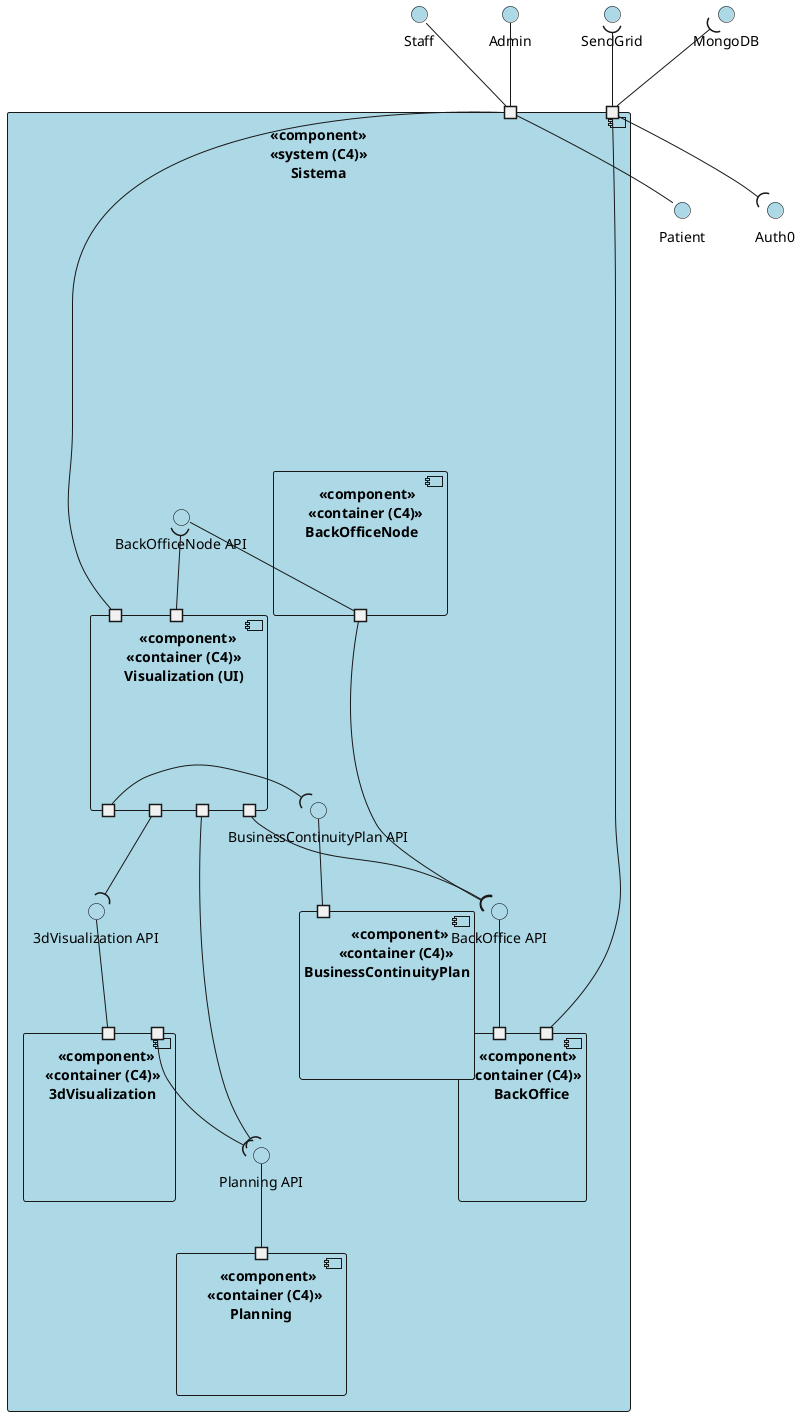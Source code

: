 @startuml
'https://plantuml.com/component-diagram

top to bottom direction

skinparam port {
  BackgroundColor #ADD8E6
}

skinparam component {
  BackgroundColor #ADD8E6
}

skinparam interface {
  BackgroundColor #ADD8E6
  BorderColor black
}

component "<<component>>\n<<system (C4)>>\nSistema" as comp {
    port " " as P1
    port " " as P13
    component "    <<component>>\n  <<container (C4)>>\nPlanning" as plan {
    port " " as P9
    }
    component "   <<component>>\n <<container (C4)>>\n     BackOffice" as ba{
    port " " as P10
    port " " as P12
    }    
    component "    <<component>>\n  <<container (C4)>>\n  3dVisualization" as 3d{
    port " " as P6
    port " " as P7
    }
    component "       <<component>>\n     <<container (C4)>>\nBusinessContinuityPlan" as bcp{
    port " " as P8
    }
    component "     <<component>>\n   <<container (C4)>>\n   Visualization (UI)" as fe{
    portout " " as P2
    portout " " as P3
    portout " " as P4
    portout " " as P5
    portin " " as P11
    portin " " as P15
    }
    
   component "    <<component>>\n   <<container (C4)>>\n BackOfficeNode" as node1 {
    portout " " as P14
    
}
    

"Planning API" -- P9 
"BackOffice API" -- P10
"3dVisualization API" -- P7
"BusinessContinuityPlan API" -- P8
"BackOfficeNode API" -- P14
"BackOfficeNode API" )-- P15

P14 --( "BackOffice API"

P5 --( "BackOffice API"
P4 --( "Planning API"
P3 --( "3dVisualization API"
P2 -( "BusinessContinuityPlan API"

P6 --( "Planning API"


P11 -- P1
}

"Auth0" )-up- P13
"Patient" -up- P1
"Staff" -- P1
"Admin" -- P1
"SendGrid" )-- P13
P13 - P12
"MongoDB" )-- P13

@enduml
